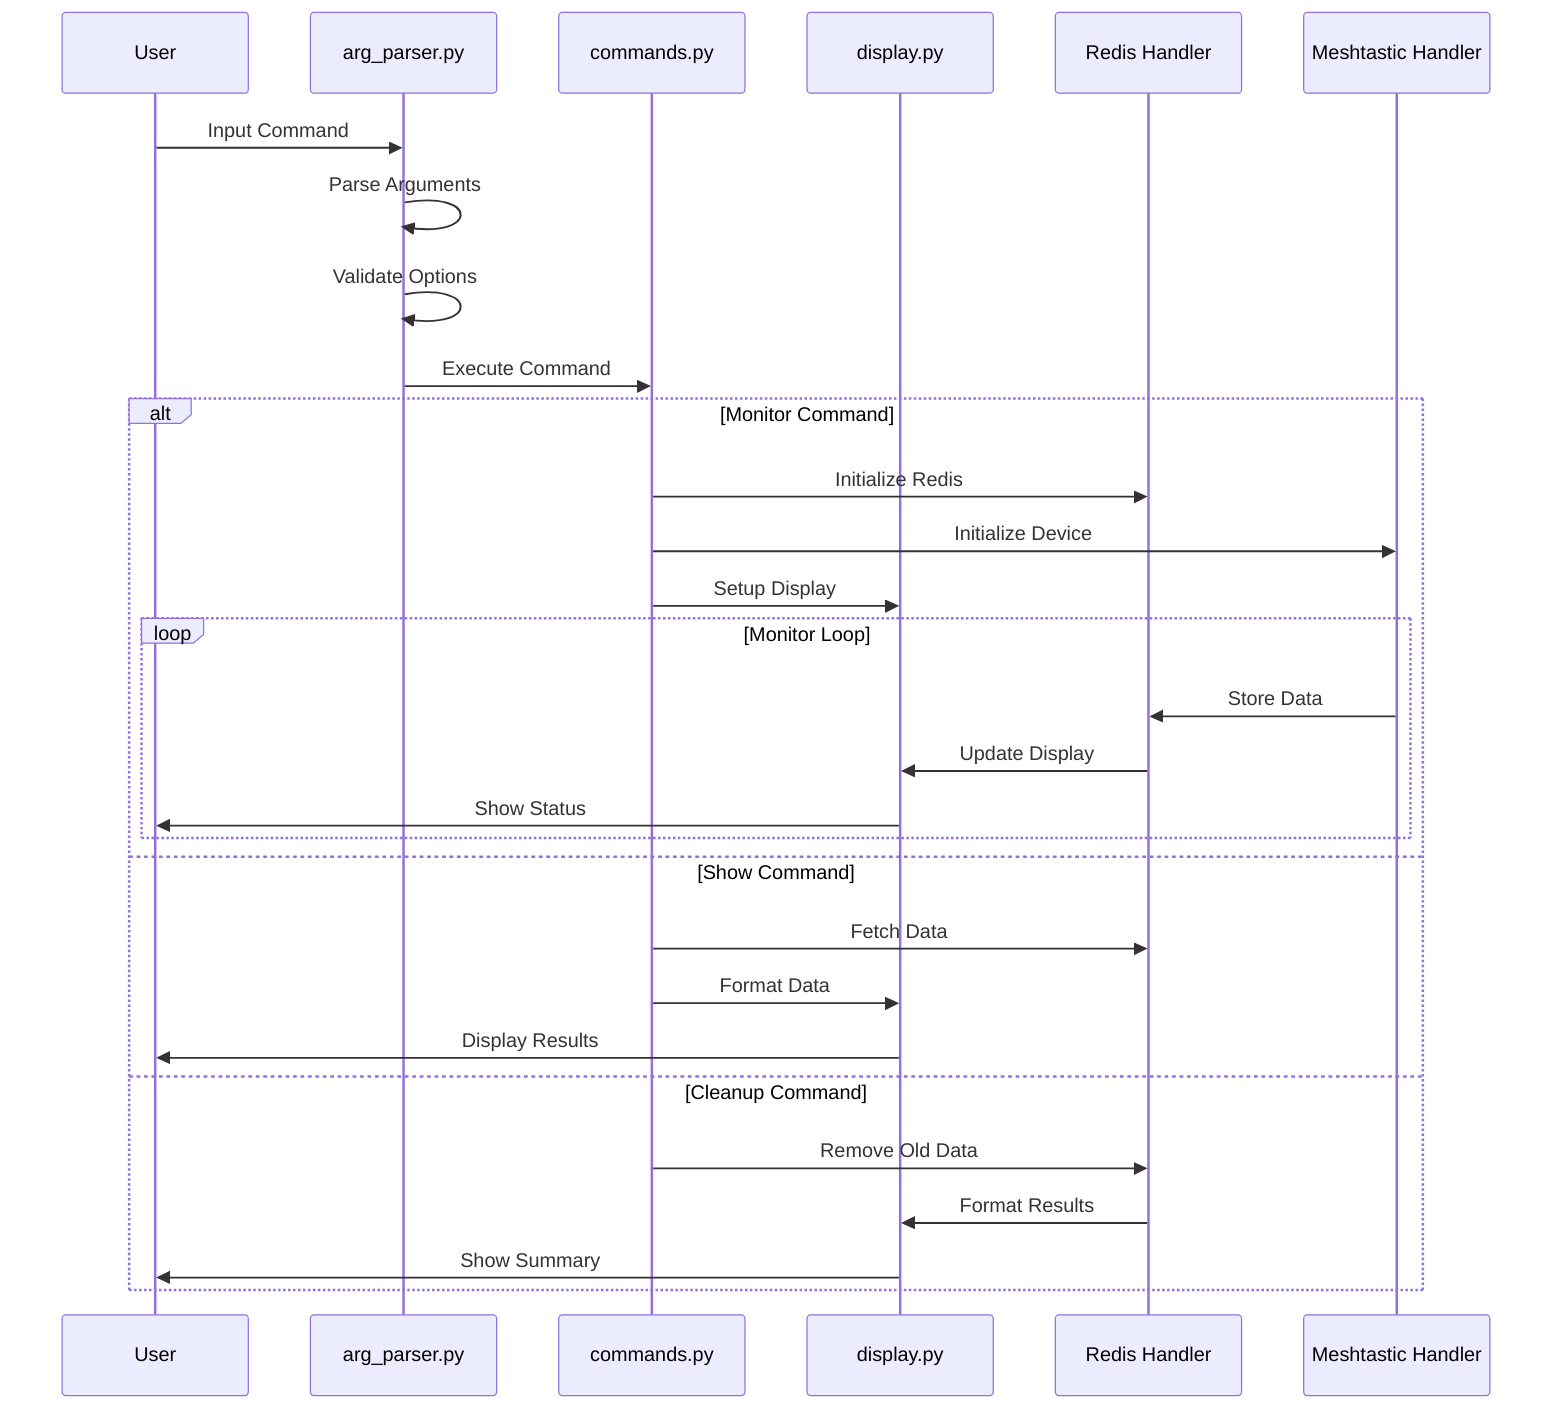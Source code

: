 sequenceDiagram
    participant U as User
    participant AP as arg_parser.py
    participant C as commands.py
    participant D as display.py
    participant R as Redis Handler
    participant M as Meshtastic Handler

    U->>AP: Input Command
    AP->>AP: Parse Arguments
    AP->>AP: Validate Options
    AP->>C: Execute Command
    
    alt Monitor Command
        C->>R: Initialize Redis
        C->>M: Initialize Device
        C->>D: Setup Display
        loop Monitor Loop
            M->>R: Store Data
            R->>D: Update Display
            D->>U: Show Status
        end
    else Show Command
        C->>R: Fetch Data
        C->>D: Format Data
        D->>U: Display Results
    else Cleanup Command
        C->>R: Remove Old Data
        R->>D: Format Results
        D->>U: Show Summary
    end